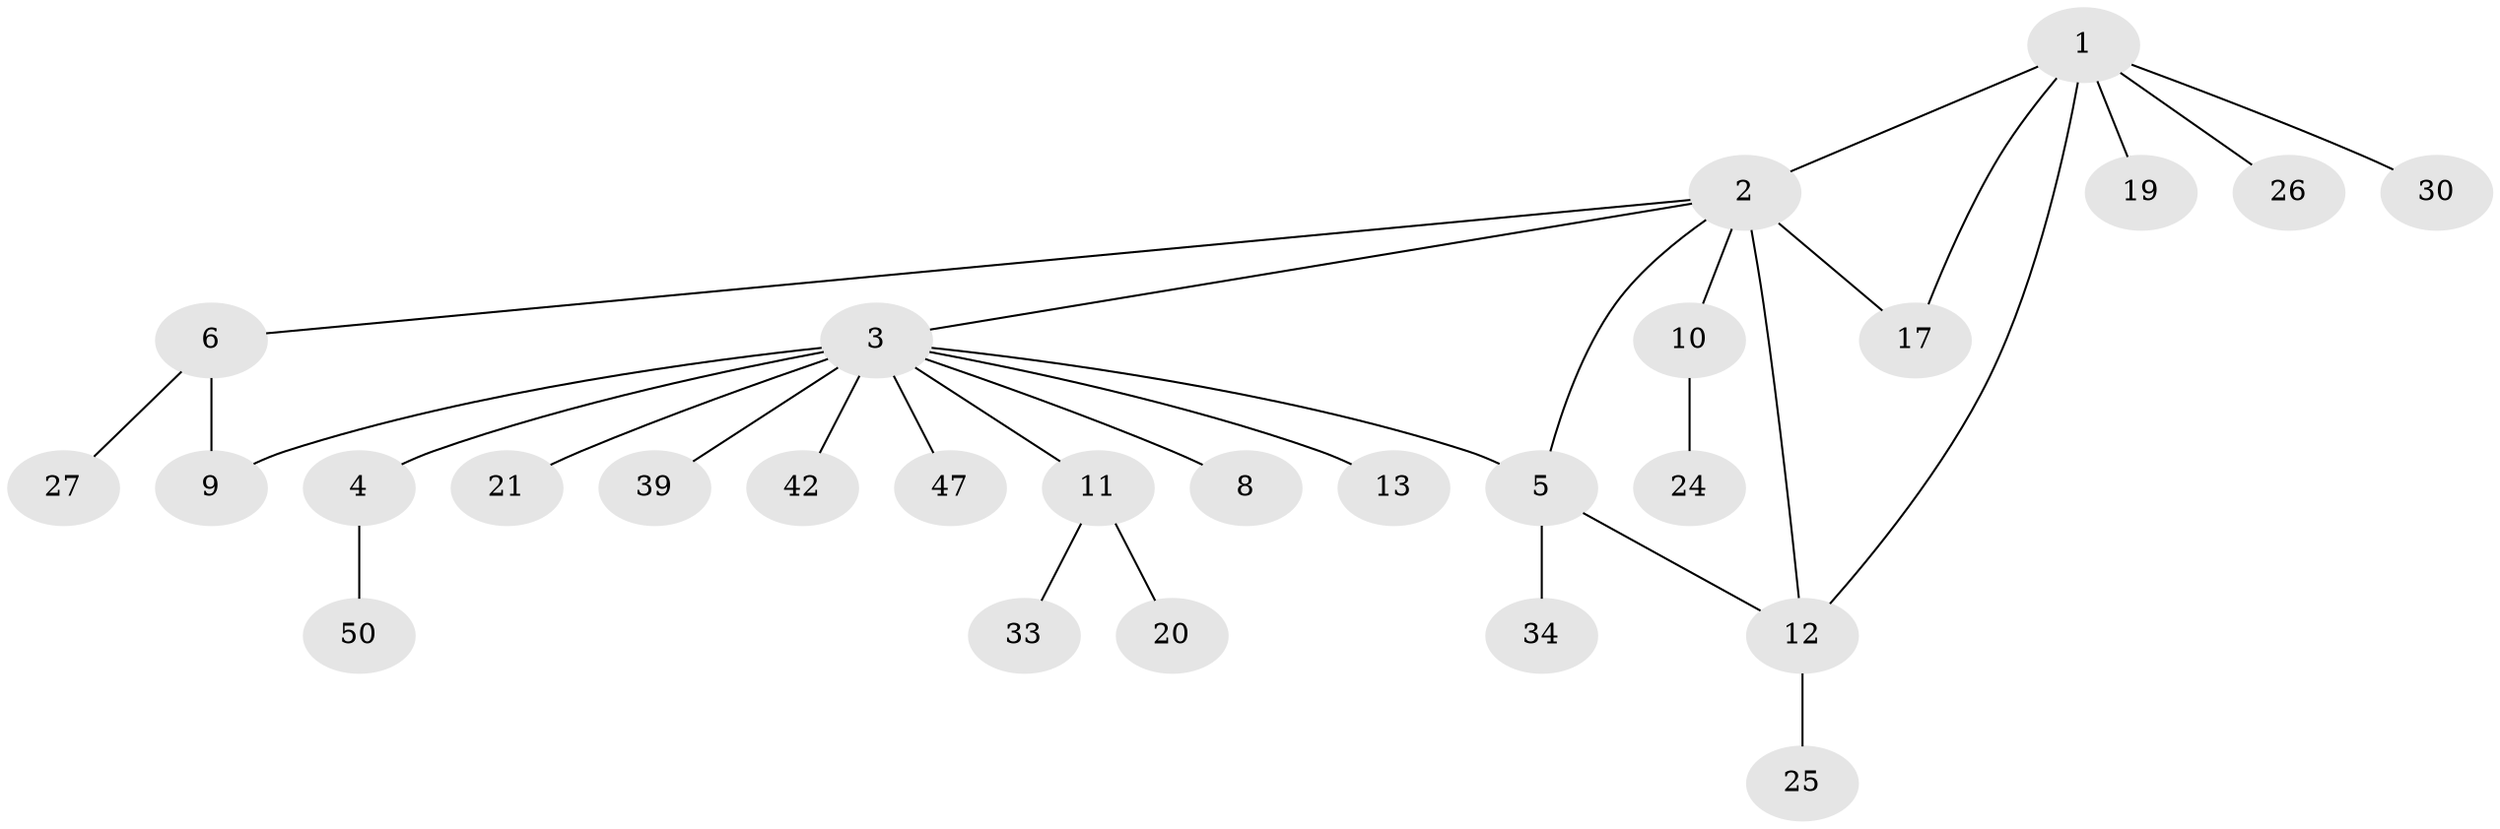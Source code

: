 // original degree distribution, {6: 0.018518518518518517, 12: 0.018518518518518517, 13: 0.018518518518518517, 2: 0.14814814814814814, 5: 0.018518518518518517, 7: 0.018518518518518517, 1: 0.6481481481481481, 3: 0.037037037037037035, 4: 0.05555555555555555, 8: 0.018518518518518517}
// Generated by graph-tools (version 1.1) at 2025/14/03/09/25 04:14:26]
// undirected, 27 vertices, 31 edges
graph export_dot {
graph [start="1"]
  node [color=gray90,style=filled];
  1;
  2 [super="+22+29+40+48+53+46"];
  3 [super="+14"];
  4;
  5 [super="+7"];
  6 [super="+18+16+43+51"];
  8;
  9 [super="+45"];
  10;
  11 [super="+15"];
  12 [super="+49+37+31"];
  13;
  17 [super="+23"];
  19 [super="+52"];
  20;
  21 [super="+54+35"];
  24;
  25;
  26;
  27;
  30 [super="+32"];
  33;
  34;
  39;
  42;
  47;
  50;
  1 -- 2;
  1 -- 12;
  1 -- 17;
  1 -- 19;
  1 -- 26;
  1 -- 30;
  2 -- 3;
  2 -- 6;
  2 -- 10;
  2 -- 12 [weight=2];
  2 -- 17;
  2 -- 5;
  3 -- 4;
  3 -- 5;
  3 -- 8;
  3 -- 9 [weight=2];
  3 -- 11;
  3 -- 13;
  3 -- 21;
  3 -- 39;
  3 -- 42;
  3 -- 47;
  4 -- 50;
  5 -- 12;
  5 -- 34;
  6 -- 9;
  6 -- 27;
  10 -- 24;
  11 -- 20;
  11 -- 33;
  12 -- 25;
}
